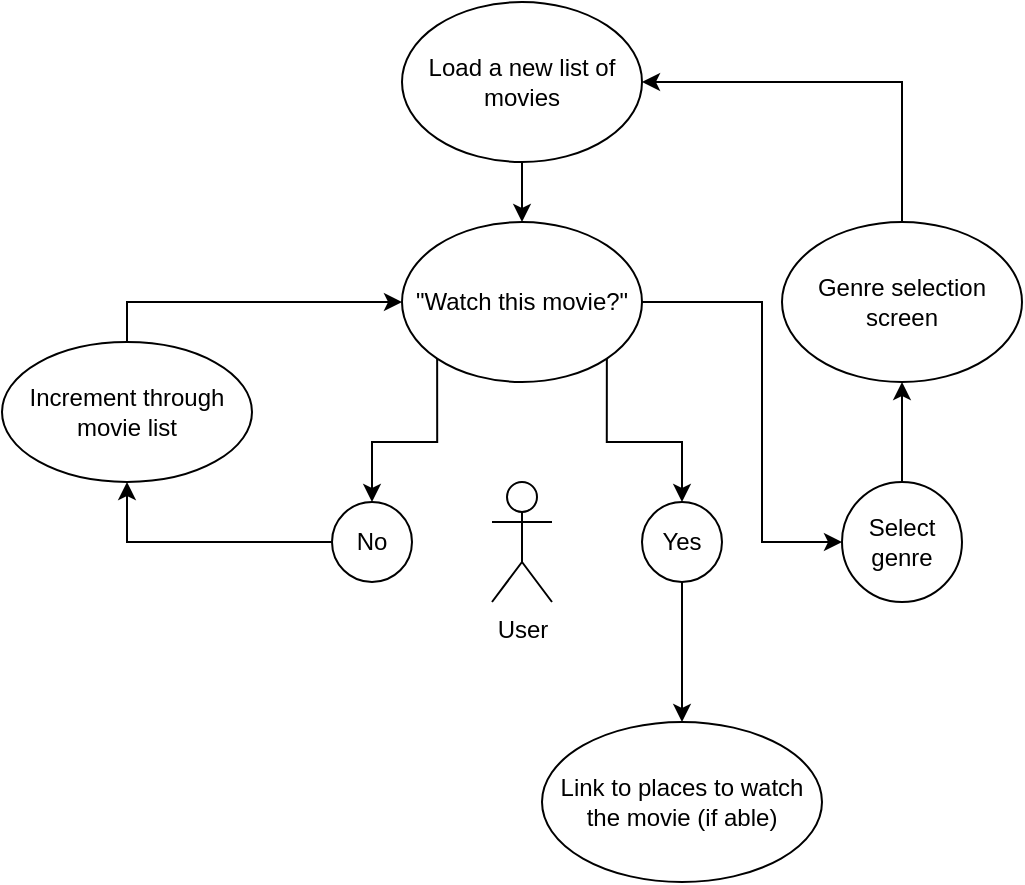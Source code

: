 <mxfile version="13.9.8" type="device"><diagram id="LnQEx6pDJFshfV3e0MxI" name="Page-1"><mxGraphModel dx="741" dy="598" grid="1" gridSize="10" guides="1" tooltips="1" connect="1" arrows="1" fold="1" page="1" pageScale="1" pageWidth="850" pageHeight="1100" math="0" shadow="0"><root><mxCell id="0"/><mxCell id="1" parent="0"/><mxCell id="MNmmh5GZRFJ24VyXJzZ2-15" style="edgeStyle=orthogonalEdgeStyle;rounded=0;orthogonalLoop=1;jettySize=auto;html=1;exitX=0.5;exitY=1;exitDx=0;exitDy=0;entryX=0.5;entryY=0;entryDx=0;entryDy=0;" edge="1" parent="1" source="MNmmh5GZRFJ24VyXJzZ2-2" target="MNmmh5GZRFJ24VyXJzZ2-8"><mxGeometry relative="1" as="geometry"/></mxCell><mxCell id="MNmmh5GZRFJ24VyXJzZ2-2" value="Load a new list of movies" style="ellipse;whiteSpace=wrap;html=1;" vertex="1" parent="1"><mxGeometry x="440" y="160" width="120" height="80" as="geometry"/></mxCell><mxCell id="MNmmh5GZRFJ24VyXJzZ2-4" value="User" style="shape=umlActor;verticalLabelPosition=bottom;verticalAlign=top;html=1;" vertex="1" parent="1"><mxGeometry x="485" y="400" width="30" height="60" as="geometry"/></mxCell><mxCell id="MNmmh5GZRFJ24VyXJzZ2-20" style="edgeStyle=orthogonalEdgeStyle;rounded=0;orthogonalLoop=1;jettySize=auto;html=1;exitX=0.5;exitY=1;exitDx=0;exitDy=0;entryX=0.5;entryY=0;entryDx=0;entryDy=0;" edge="1" parent="1" source="MNmmh5GZRFJ24VyXJzZ2-5" target="MNmmh5GZRFJ24VyXJzZ2-19"><mxGeometry relative="1" as="geometry"/></mxCell><mxCell id="MNmmh5GZRFJ24VyXJzZ2-5" value="Yes" style="ellipse;whiteSpace=wrap;html=1;aspect=fixed;" vertex="1" parent="1"><mxGeometry x="560" y="410" width="40" height="40" as="geometry"/></mxCell><mxCell id="MNmmh5GZRFJ24VyXJzZ2-17" style="edgeStyle=orthogonalEdgeStyle;rounded=0;orthogonalLoop=1;jettySize=auto;html=1;exitX=0;exitY=0.5;exitDx=0;exitDy=0;entryX=0.5;entryY=1;entryDx=0;entryDy=0;" edge="1" parent="1" source="MNmmh5GZRFJ24VyXJzZ2-6" target="MNmmh5GZRFJ24VyXJzZ2-16"><mxGeometry relative="1" as="geometry"/></mxCell><mxCell id="MNmmh5GZRFJ24VyXJzZ2-6" value="No" style="ellipse;whiteSpace=wrap;html=1;aspect=fixed;" vertex="1" parent="1"><mxGeometry x="405" y="410" width="40" height="40" as="geometry"/></mxCell><mxCell id="MNmmh5GZRFJ24VyXJzZ2-13" style="edgeStyle=orthogonalEdgeStyle;rounded=0;orthogonalLoop=1;jettySize=auto;html=1;exitX=0.5;exitY=0;exitDx=0;exitDy=0;entryX=0.5;entryY=1;entryDx=0;entryDy=0;" edge="1" parent="1" source="MNmmh5GZRFJ24VyXJzZ2-7" target="MNmmh5GZRFJ24VyXJzZ2-12"><mxGeometry relative="1" as="geometry"/></mxCell><mxCell id="MNmmh5GZRFJ24VyXJzZ2-7" value="Select genre" style="ellipse;whiteSpace=wrap;html=1;aspect=fixed;" vertex="1" parent="1"><mxGeometry x="660" y="400" width="60" height="60" as="geometry"/></mxCell><mxCell id="MNmmh5GZRFJ24VyXJzZ2-9" style="edgeStyle=orthogonalEdgeStyle;rounded=0;orthogonalLoop=1;jettySize=auto;html=1;exitX=1;exitY=1;exitDx=0;exitDy=0;entryX=0.5;entryY=0;entryDx=0;entryDy=0;" edge="1" parent="1" source="MNmmh5GZRFJ24VyXJzZ2-8" target="MNmmh5GZRFJ24VyXJzZ2-5"><mxGeometry relative="1" as="geometry"/></mxCell><mxCell id="MNmmh5GZRFJ24VyXJzZ2-10" style="edgeStyle=orthogonalEdgeStyle;rounded=0;orthogonalLoop=1;jettySize=auto;html=1;exitX=0;exitY=1;exitDx=0;exitDy=0;entryX=0.5;entryY=0;entryDx=0;entryDy=0;" edge="1" parent="1" source="MNmmh5GZRFJ24VyXJzZ2-8" target="MNmmh5GZRFJ24VyXJzZ2-6"><mxGeometry relative="1" as="geometry"/></mxCell><mxCell id="MNmmh5GZRFJ24VyXJzZ2-11" style="edgeStyle=orthogonalEdgeStyle;rounded=0;orthogonalLoop=1;jettySize=auto;html=1;exitX=1;exitY=0.5;exitDx=0;exitDy=0;entryX=0;entryY=0.5;entryDx=0;entryDy=0;" edge="1" parent="1" source="MNmmh5GZRFJ24VyXJzZ2-8" target="MNmmh5GZRFJ24VyXJzZ2-7"><mxGeometry relative="1" as="geometry"><Array as="points"><mxPoint x="620" y="310"/><mxPoint x="620" y="430"/></Array></mxGeometry></mxCell><mxCell id="MNmmh5GZRFJ24VyXJzZ2-8" value="&quot;Watch this movie?&quot;" style="ellipse;whiteSpace=wrap;html=1;" vertex="1" parent="1"><mxGeometry x="440" y="270" width="120" height="80" as="geometry"/></mxCell><mxCell id="MNmmh5GZRFJ24VyXJzZ2-14" style="edgeStyle=orthogonalEdgeStyle;rounded=0;orthogonalLoop=1;jettySize=auto;html=1;exitX=0.5;exitY=0;exitDx=0;exitDy=0;entryX=1;entryY=0.5;entryDx=0;entryDy=0;" edge="1" parent="1" source="MNmmh5GZRFJ24VyXJzZ2-12" target="MNmmh5GZRFJ24VyXJzZ2-2"><mxGeometry relative="1" as="geometry"/></mxCell><mxCell id="MNmmh5GZRFJ24VyXJzZ2-12" value="Genre selection screen" style="ellipse;whiteSpace=wrap;html=1;" vertex="1" parent="1"><mxGeometry x="630" y="270" width="120" height="80" as="geometry"/></mxCell><mxCell id="MNmmh5GZRFJ24VyXJzZ2-18" style="edgeStyle=orthogonalEdgeStyle;rounded=0;orthogonalLoop=1;jettySize=auto;html=1;exitX=0.5;exitY=0;exitDx=0;exitDy=0;entryX=0;entryY=0.5;entryDx=0;entryDy=0;" edge="1" parent="1" source="MNmmh5GZRFJ24VyXJzZ2-16" target="MNmmh5GZRFJ24VyXJzZ2-8"><mxGeometry relative="1" as="geometry"/></mxCell><mxCell id="MNmmh5GZRFJ24VyXJzZ2-16" value="Increment through movie list" style="ellipse;whiteSpace=wrap;html=1;" vertex="1" parent="1"><mxGeometry x="240" y="330" width="125" height="70" as="geometry"/></mxCell><mxCell id="MNmmh5GZRFJ24VyXJzZ2-19" value="Link to places to watch the movie (if able)" style="ellipse;whiteSpace=wrap;html=1;" vertex="1" parent="1"><mxGeometry x="510" y="520" width="140" height="80" as="geometry"/></mxCell></root></mxGraphModel></diagram></mxfile>